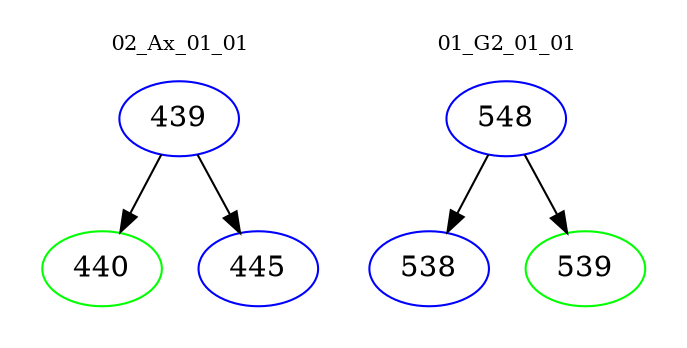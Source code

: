 digraph{
subgraph cluster_0 {
color = white
label = "02_Ax_01_01";
fontsize=10;
T0_439 [label="439", color="blue"]
T0_439 -> T0_440 [color="black"]
T0_440 [label="440", color="green"]
T0_439 -> T0_445 [color="black"]
T0_445 [label="445", color="blue"]
}
subgraph cluster_1 {
color = white
label = "01_G2_01_01";
fontsize=10;
T1_548 [label="548", color="blue"]
T1_548 -> T1_538 [color="black"]
T1_538 [label="538", color="blue"]
T1_548 -> T1_539 [color="black"]
T1_539 [label="539", color="green"]
}
}
